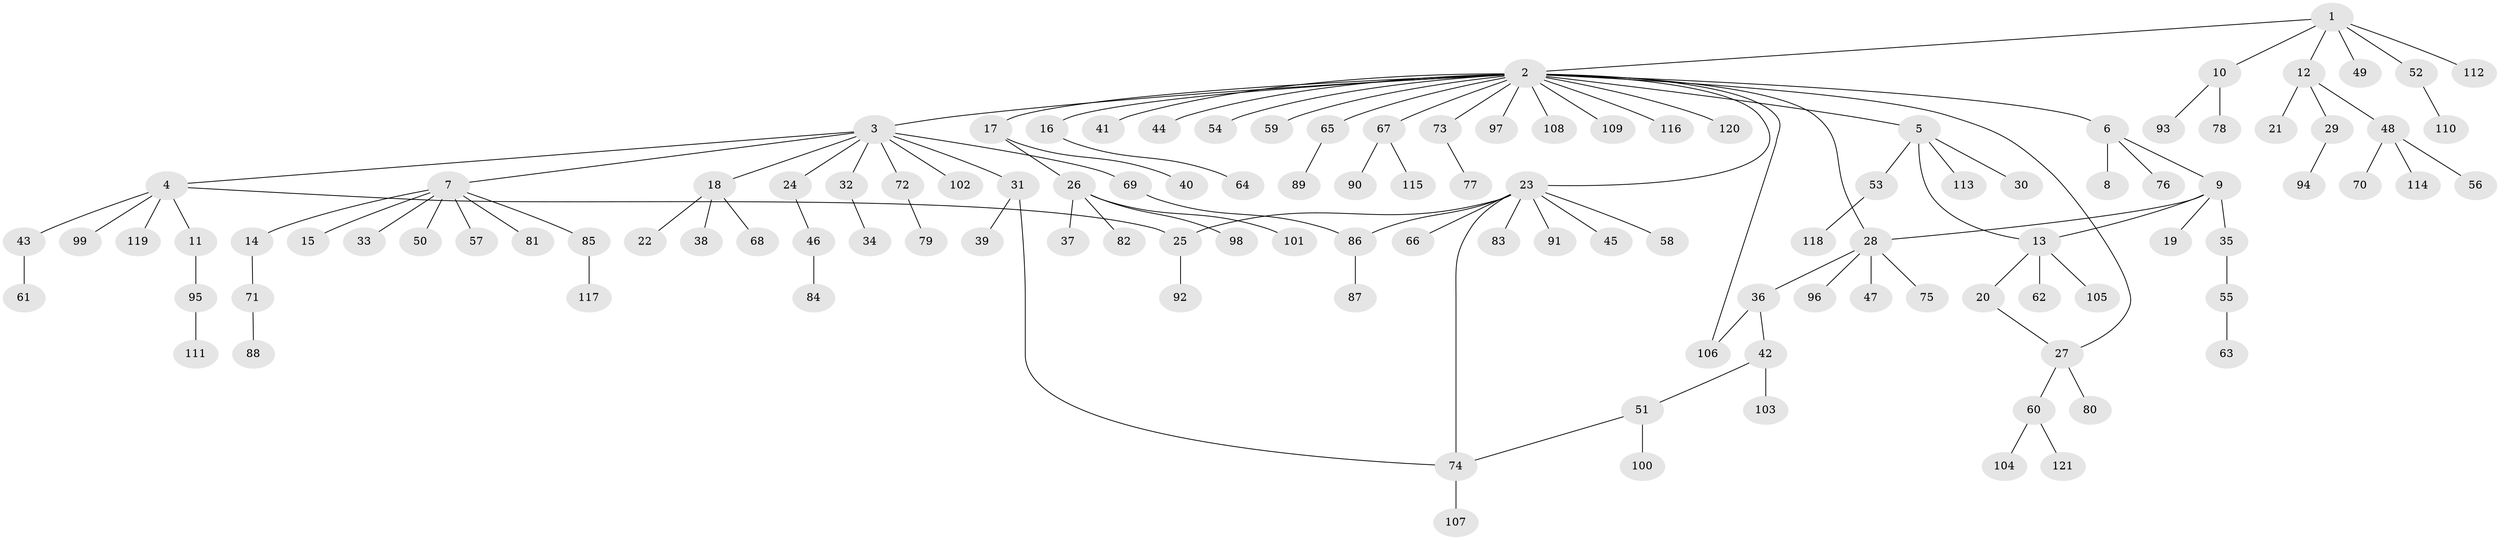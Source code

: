 // Generated by graph-tools (version 1.1) at 2025/49/03/09/25 03:49:56]
// undirected, 121 vertices, 128 edges
graph export_dot {
graph [start="1"]
  node [color=gray90,style=filled];
  1;
  2;
  3;
  4;
  5;
  6;
  7;
  8;
  9;
  10;
  11;
  12;
  13;
  14;
  15;
  16;
  17;
  18;
  19;
  20;
  21;
  22;
  23;
  24;
  25;
  26;
  27;
  28;
  29;
  30;
  31;
  32;
  33;
  34;
  35;
  36;
  37;
  38;
  39;
  40;
  41;
  42;
  43;
  44;
  45;
  46;
  47;
  48;
  49;
  50;
  51;
  52;
  53;
  54;
  55;
  56;
  57;
  58;
  59;
  60;
  61;
  62;
  63;
  64;
  65;
  66;
  67;
  68;
  69;
  70;
  71;
  72;
  73;
  74;
  75;
  76;
  77;
  78;
  79;
  80;
  81;
  82;
  83;
  84;
  85;
  86;
  87;
  88;
  89;
  90;
  91;
  92;
  93;
  94;
  95;
  96;
  97;
  98;
  99;
  100;
  101;
  102;
  103;
  104;
  105;
  106;
  107;
  108;
  109;
  110;
  111;
  112;
  113;
  114;
  115;
  116;
  117;
  118;
  119;
  120;
  121;
  1 -- 2;
  1 -- 10;
  1 -- 12;
  1 -- 49;
  1 -- 52;
  1 -- 112;
  2 -- 3;
  2 -- 5;
  2 -- 6;
  2 -- 16;
  2 -- 17;
  2 -- 23;
  2 -- 27;
  2 -- 28;
  2 -- 41;
  2 -- 44;
  2 -- 54;
  2 -- 59;
  2 -- 65;
  2 -- 67;
  2 -- 73;
  2 -- 97;
  2 -- 106;
  2 -- 108;
  2 -- 109;
  2 -- 116;
  2 -- 120;
  3 -- 4;
  3 -- 7;
  3 -- 18;
  3 -- 24;
  3 -- 31;
  3 -- 32;
  3 -- 69;
  3 -- 72;
  3 -- 102;
  4 -- 11;
  4 -- 25;
  4 -- 43;
  4 -- 99;
  4 -- 119;
  5 -- 13;
  5 -- 30;
  5 -- 53;
  5 -- 113;
  6 -- 8;
  6 -- 9;
  6 -- 76;
  7 -- 14;
  7 -- 15;
  7 -- 33;
  7 -- 50;
  7 -- 57;
  7 -- 81;
  7 -- 85;
  9 -- 13;
  9 -- 19;
  9 -- 28;
  9 -- 35;
  10 -- 78;
  10 -- 93;
  11 -- 95;
  12 -- 21;
  12 -- 29;
  12 -- 48;
  13 -- 20;
  13 -- 62;
  13 -- 105;
  14 -- 71;
  16 -- 64;
  17 -- 26;
  17 -- 40;
  18 -- 22;
  18 -- 38;
  18 -- 68;
  20 -- 27;
  23 -- 25;
  23 -- 45;
  23 -- 58;
  23 -- 66;
  23 -- 74;
  23 -- 83;
  23 -- 86;
  23 -- 91;
  24 -- 46;
  25 -- 92;
  26 -- 37;
  26 -- 82;
  26 -- 98;
  26 -- 101;
  27 -- 60;
  27 -- 80;
  28 -- 36;
  28 -- 47;
  28 -- 75;
  28 -- 96;
  29 -- 94;
  31 -- 39;
  31 -- 74;
  32 -- 34;
  35 -- 55;
  36 -- 42;
  36 -- 106;
  42 -- 51;
  42 -- 103;
  43 -- 61;
  46 -- 84;
  48 -- 56;
  48 -- 70;
  48 -- 114;
  51 -- 74;
  51 -- 100;
  52 -- 110;
  53 -- 118;
  55 -- 63;
  60 -- 104;
  60 -- 121;
  65 -- 89;
  67 -- 90;
  67 -- 115;
  69 -- 86;
  71 -- 88;
  72 -- 79;
  73 -- 77;
  74 -- 107;
  85 -- 117;
  86 -- 87;
  95 -- 111;
}
